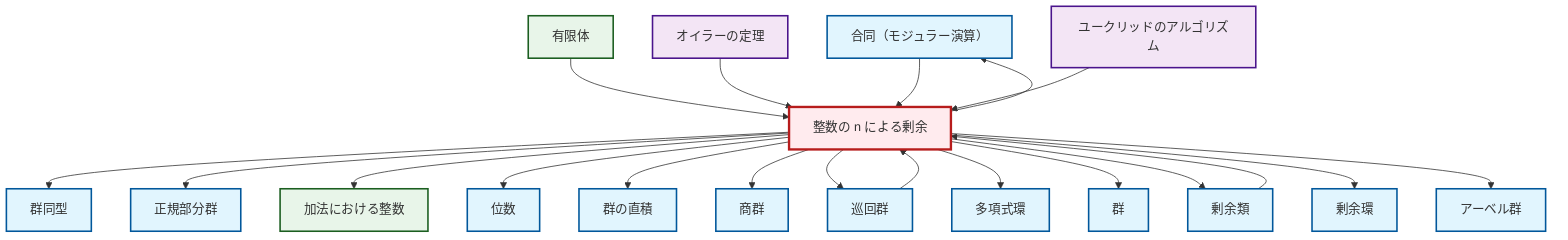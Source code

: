 graph TD
    classDef definition fill:#e1f5fe,stroke:#01579b,stroke-width:2px
    classDef theorem fill:#f3e5f5,stroke:#4a148c,stroke-width:2px
    classDef axiom fill:#fff3e0,stroke:#e65100,stroke-width:2px
    classDef example fill:#e8f5e9,stroke:#1b5e20,stroke-width:2px
    classDef current fill:#ffebee,stroke:#b71c1c,stroke-width:3px
    ex-integers-addition["加法における整数"]:::example
    def-congruence["合同（モジュラー演算）"]:::definition
    def-order["位数"]:::definition
    ex-quotient-integers-mod-n["整数の n による剰余"]:::example
    def-quotient-ring["剰余環"]:::definition
    def-direct-product["群の直積"]:::definition
    def-cyclic-group["巡回群"]:::definition
    def-group["群"]:::definition
    def-polynomial-ring["多項式環"]:::definition
    def-quotient-group["商群"]:::definition
    ex-finite-field["有限体"]:::example
    def-abelian-group["アーベル群"]:::definition
    thm-euler["オイラーの定理"]:::theorem
    def-normal-subgroup["正規部分群"]:::definition
    def-coset["剰余類"]:::definition
    thm-euclidean-algorithm["ユークリッドのアルゴリズム"]:::theorem
    def-isomorphism["群同型"]:::definition
    def-cyclic-group --> ex-quotient-integers-mod-n
    ex-quotient-integers-mod-n --> def-isomorphism
    ex-quotient-integers-mod-n --> def-normal-subgroup
    ex-quotient-integers-mod-n --> ex-integers-addition
    ex-quotient-integers-mod-n --> def-congruence
    ex-quotient-integers-mod-n --> def-order
    ex-finite-field --> ex-quotient-integers-mod-n
    ex-quotient-integers-mod-n --> def-direct-product
    thm-euler --> ex-quotient-integers-mod-n
    ex-quotient-integers-mod-n --> def-quotient-group
    ex-quotient-integers-mod-n --> def-cyclic-group
    ex-quotient-integers-mod-n --> def-polynomial-ring
    ex-quotient-integers-mod-n --> def-group
    def-congruence --> ex-quotient-integers-mod-n
    thm-euclidean-algorithm --> ex-quotient-integers-mod-n
    def-coset --> ex-quotient-integers-mod-n
    ex-quotient-integers-mod-n --> def-coset
    ex-quotient-integers-mod-n --> def-quotient-ring
    ex-quotient-integers-mod-n --> def-abelian-group
    class ex-quotient-integers-mod-n current